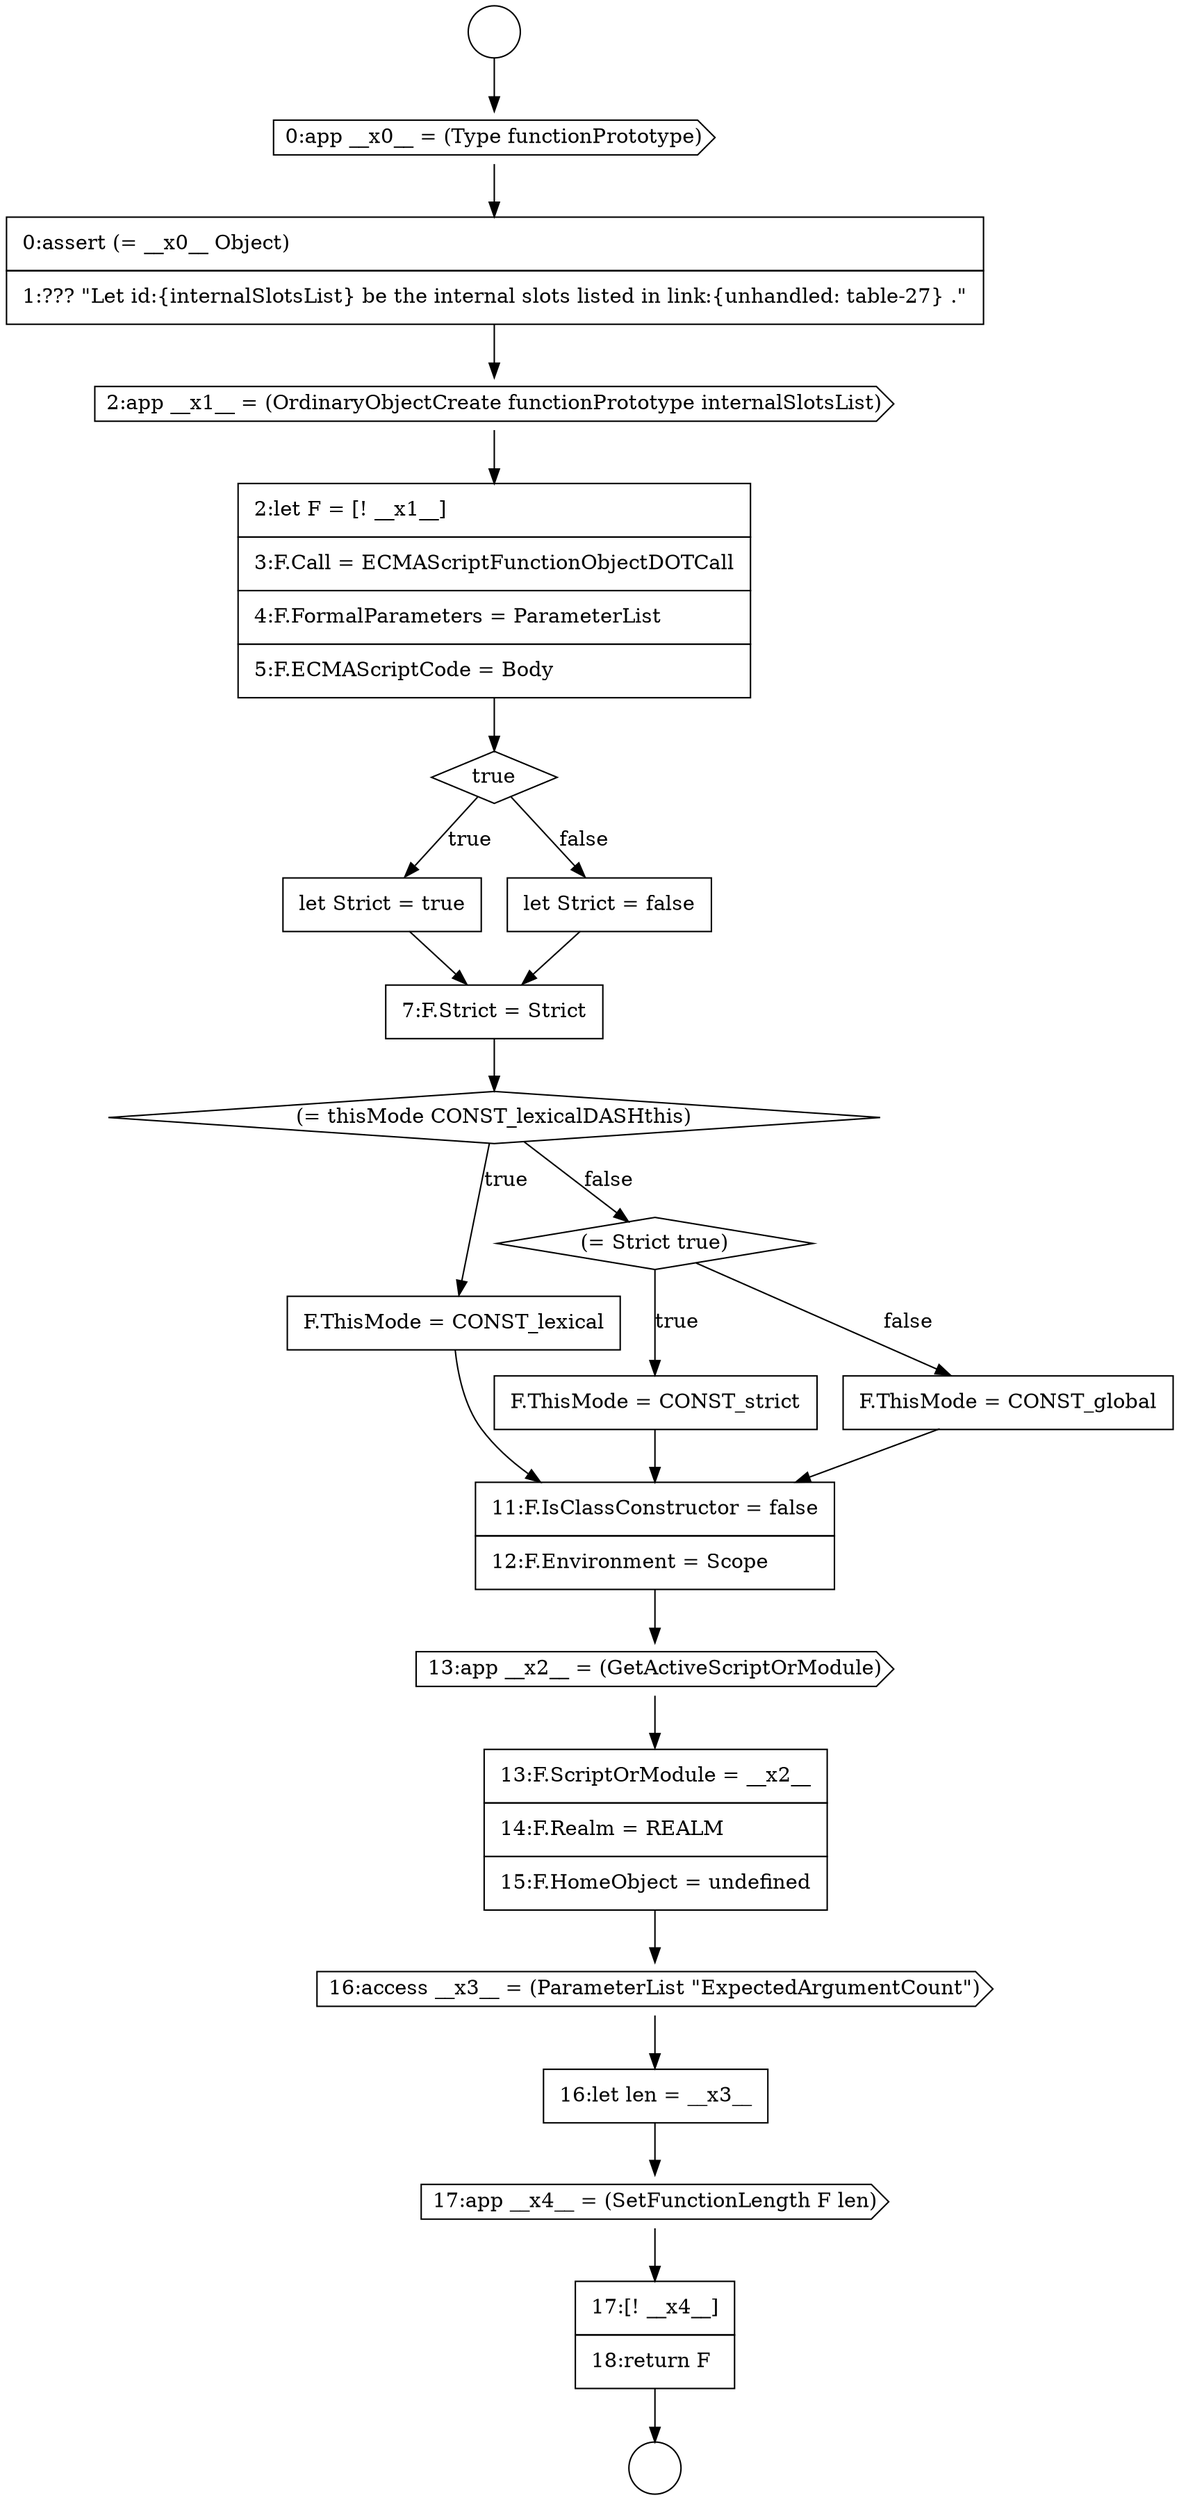 digraph {
  node2309 [shape=cds, label=<<font color="black">0:app __x0__ = (Type functionPrototype)</font>> color="black" fillcolor="white" style=filled]
  node2316 [shape=none, margin=0, label=<<font color="black">
    <table border="0" cellborder="1" cellspacing="0" cellpadding="10">
      <tr><td align="left">7:F.Strict = Strict</td></tr>
    </table>
  </font>> color="black" fillcolor="white" style=filled]
  node2328 [shape=none, margin=0, label=<<font color="black">
    <table border="0" cellborder="1" cellspacing="0" cellpadding="10">
      <tr><td align="left">17:[! __x4__]</td></tr>
      <tr><td align="left">18:return F</td></tr>
    </table>
  </font>> color="black" fillcolor="white" style=filled]
  node2324 [shape=none, margin=0, label=<<font color="black">
    <table border="0" cellborder="1" cellspacing="0" cellpadding="10">
      <tr><td align="left">13:F.ScriptOrModule = __x2__</td></tr>
      <tr><td align="left">14:F.Realm = REALM</td></tr>
      <tr><td align="left">15:F.HomeObject = undefined</td></tr>
    </table>
  </font>> color="black" fillcolor="white" style=filled]
  node2307 [shape=circle label=" " color="black" fillcolor="white" style=filled]
  node2311 [shape=cds, label=<<font color="black">2:app __x1__ = (OrdinaryObjectCreate functionPrototype internalSlotsList)</font>> color="black" fillcolor="white" style=filled]
  node2314 [shape=none, margin=0, label=<<font color="black">
    <table border="0" cellborder="1" cellspacing="0" cellpadding="10">
      <tr><td align="left">let Strict = true</td></tr>
    </table>
  </font>> color="black" fillcolor="white" style=filled]
  node2318 [shape=none, margin=0, label=<<font color="black">
    <table border="0" cellborder="1" cellspacing="0" cellpadding="10">
      <tr><td align="left">F.ThisMode = CONST_lexical</td></tr>
    </table>
  </font>> color="black" fillcolor="white" style=filled]
  node2322 [shape=none, margin=0, label=<<font color="black">
    <table border="0" cellborder="1" cellspacing="0" cellpadding="10">
      <tr><td align="left">11:F.IsClassConstructor = false</td></tr>
      <tr><td align="left">12:F.Environment = Scope</td></tr>
    </table>
  </font>> color="black" fillcolor="white" style=filled]
  node2320 [shape=none, margin=0, label=<<font color="black">
    <table border="0" cellborder="1" cellspacing="0" cellpadding="10">
      <tr><td align="left">F.ThisMode = CONST_strict</td></tr>
    </table>
  </font>> color="black" fillcolor="white" style=filled]
  node2315 [shape=none, margin=0, label=<<font color="black">
    <table border="0" cellborder="1" cellspacing="0" cellpadding="10">
      <tr><td align="left">let Strict = false</td></tr>
    </table>
  </font>> color="black" fillcolor="white" style=filled]
  node2321 [shape=none, margin=0, label=<<font color="black">
    <table border="0" cellborder="1" cellspacing="0" cellpadding="10">
      <tr><td align="left">F.ThisMode = CONST_global</td></tr>
    </table>
  </font>> color="black" fillcolor="white" style=filled]
  node2327 [shape=cds, label=<<font color="black">17:app __x4__ = (SetFunctionLength F len)</font>> color="black" fillcolor="white" style=filled]
  node2313 [shape=diamond, label=<<font color="black">true</font>> color="black" fillcolor="white" style=filled]
  node2323 [shape=cds, label=<<font color="black">13:app __x2__ = (GetActiveScriptOrModule)</font>> color="black" fillcolor="white" style=filled]
  node2312 [shape=none, margin=0, label=<<font color="black">
    <table border="0" cellborder="1" cellspacing="0" cellpadding="10">
      <tr><td align="left">2:let F = [! __x1__]</td></tr>
      <tr><td align="left">3:F.Call = ECMAScriptFunctionObjectDOTCall</td></tr>
      <tr><td align="left">4:F.FormalParameters = ParameterList</td></tr>
      <tr><td align="left">5:F.ECMAScriptCode = Body</td></tr>
    </table>
  </font>> color="black" fillcolor="white" style=filled]
  node2317 [shape=diamond, label=<<font color="black">(= thisMode CONST_lexicalDASHthis)</font>> color="black" fillcolor="white" style=filled]
  node2326 [shape=none, margin=0, label=<<font color="black">
    <table border="0" cellborder="1" cellspacing="0" cellpadding="10">
      <tr><td align="left">16:let len = __x3__</td></tr>
    </table>
  </font>> color="black" fillcolor="white" style=filled]
  node2308 [shape=circle label=" " color="black" fillcolor="white" style=filled]
  node2319 [shape=diamond, label=<<font color="black">(= Strict true)</font>> color="black" fillcolor="white" style=filled]
  node2310 [shape=none, margin=0, label=<<font color="black">
    <table border="0" cellborder="1" cellspacing="0" cellpadding="10">
      <tr><td align="left">0:assert (= __x0__ Object)</td></tr>
      <tr><td align="left">1:??? &quot;Let id:{internalSlotsList} be the internal slots listed in link:{unhandled: table-27} .&quot;</td></tr>
    </table>
  </font>> color="black" fillcolor="white" style=filled]
  node2325 [shape=cds, label=<<font color="black">16:access __x3__ = (ParameterList &quot;ExpectedArgumentCount&quot;)</font>> color="black" fillcolor="white" style=filled]
  node2324 -> node2325 [ color="black"]
  node2312 -> node2313 [ color="black"]
  node2327 -> node2328 [ color="black"]
  node2314 -> node2316 [ color="black"]
  node2317 -> node2318 [label=<<font color="black">true</font>> color="black"]
  node2317 -> node2319 [label=<<font color="black">false</font>> color="black"]
  node2315 -> node2316 [ color="black"]
  node2319 -> node2320 [label=<<font color="black">true</font>> color="black"]
  node2319 -> node2321 [label=<<font color="black">false</font>> color="black"]
  node2326 -> node2327 [ color="black"]
  node2310 -> node2311 [ color="black"]
  node2325 -> node2326 [ color="black"]
  node2307 -> node2309 [ color="black"]
  node2322 -> node2323 [ color="black"]
  node2313 -> node2314 [label=<<font color="black">true</font>> color="black"]
  node2313 -> node2315 [label=<<font color="black">false</font>> color="black"]
  node2320 -> node2322 [ color="black"]
  node2311 -> node2312 [ color="black"]
  node2323 -> node2324 [ color="black"]
  node2309 -> node2310 [ color="black"]
  node2321 -> node2322 [ color="black"]
  node2328 -> node2308 [ color="black"]
  node2316 -> node2317 [ color="black"]
  node2318 -> node2322 [ color="black"]
}
